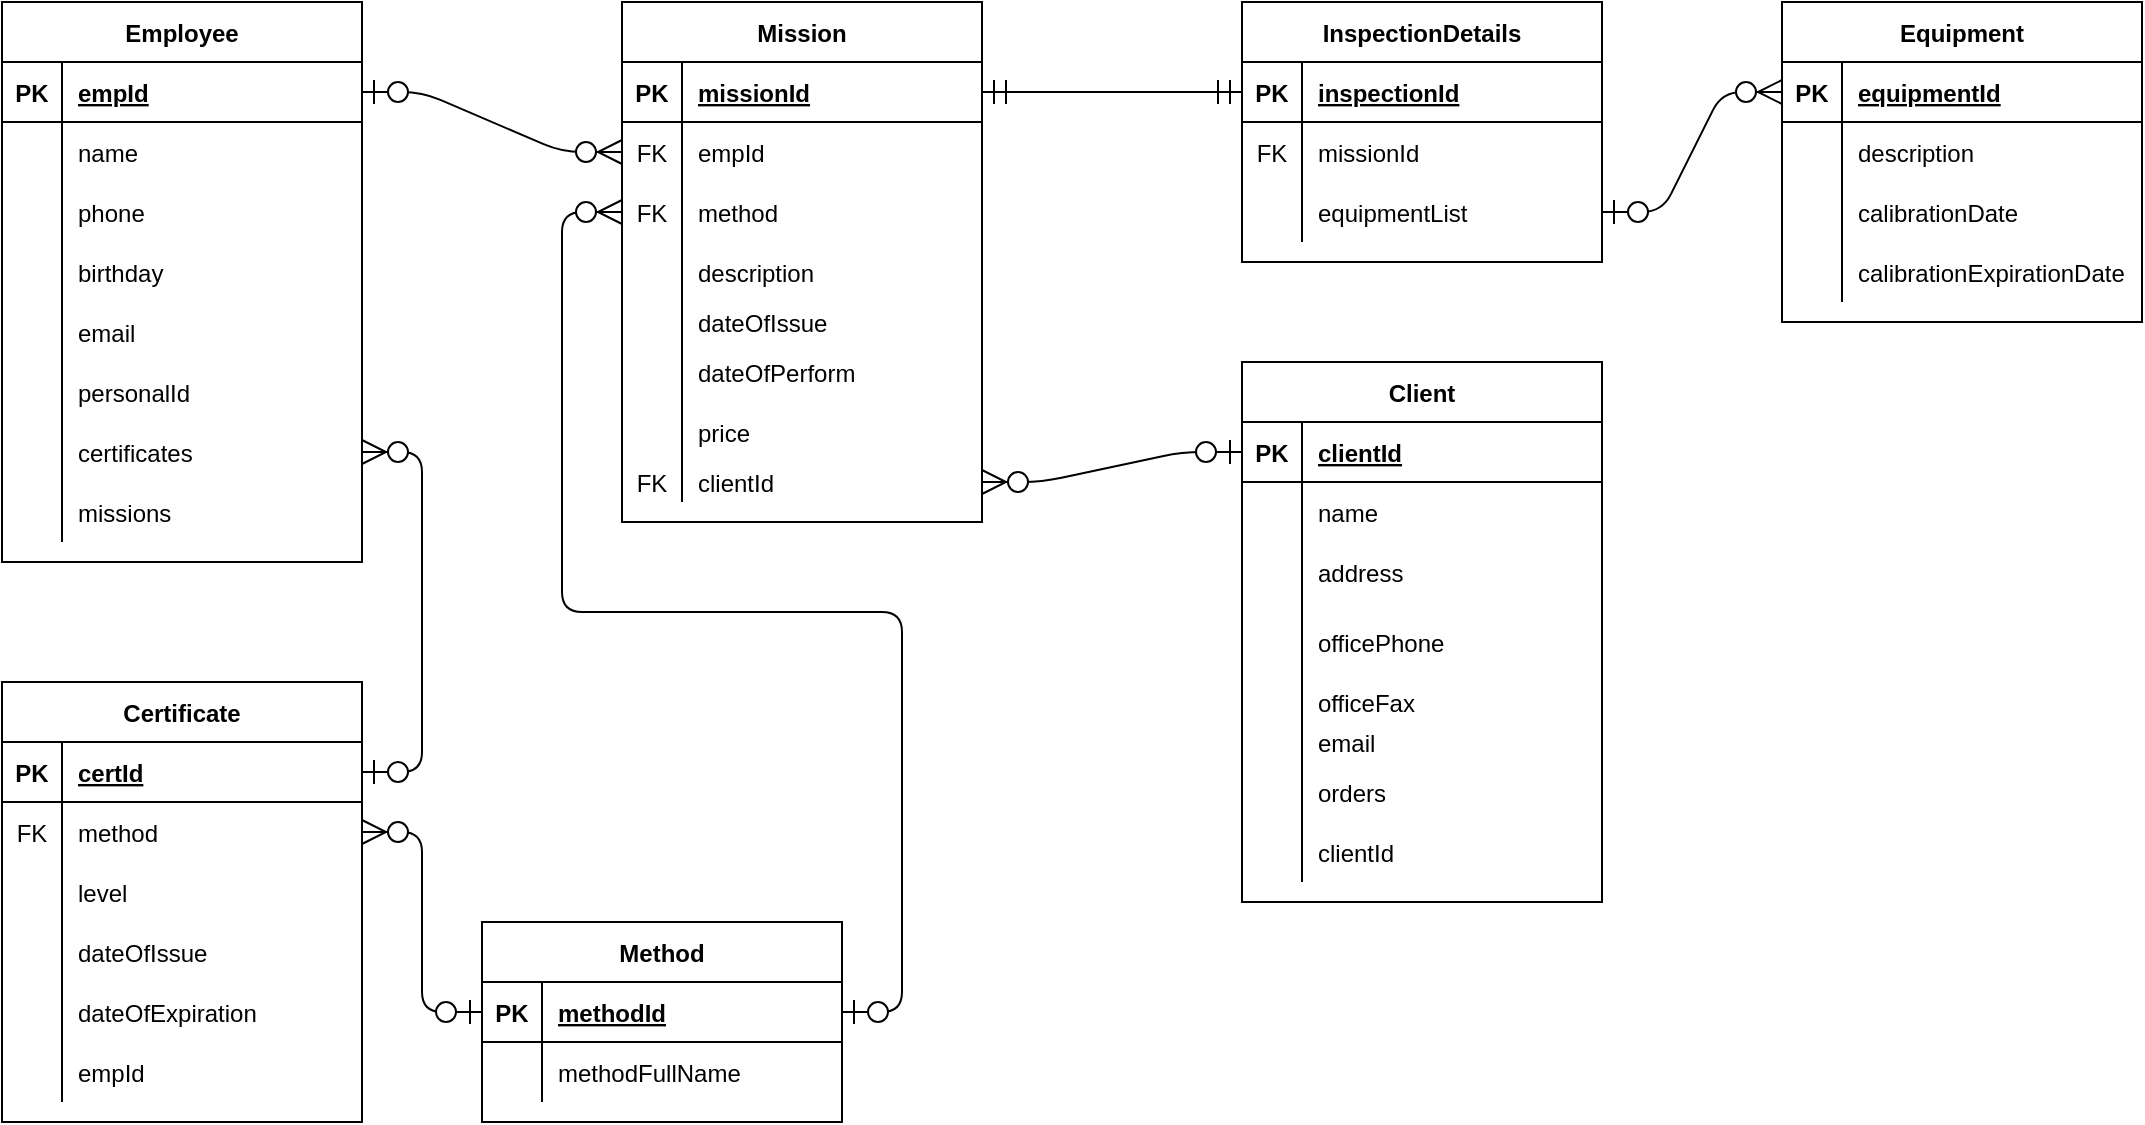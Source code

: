 <mxfile version="14.4.9" type="github">
  <diagram id="C5RBs43oDa-KdzZeNtuy" name="Page-1">
    <mxGraphModel dx="920" dy="551" grid="1" gridSize="10" guides="1" tooltips="1" connect="1" arrows="1" fold="1" page="1" pageScale="1" pageWidth="1169" pageHeight="827" math="0" shadow="0">
      <root>
        <mxCell id="WIyWlLk6GJQsqaUBKTNV-0" />
        <mxCell id="WIyWlLk6GJQsqaUBKTNV-1" parent="WIyWlLk6GJQsqaUBKTNV-0" />
        <mxCell id="Wr9JvezOxFuutqD4S8kw-1" value="Employee" style="shape=table;startSize=30;container=1;collapsible=1;childLayout=tableLayout;fixedRows=1;rowLines=0;fontStyle=1;align=center;resizeLast=1;" vertex="1" parent="WIyWlLk6GJQsqaUBKTNV-1">
          <mxGeometry x="50" y="100" width="180" height="280" as="geometry" />
        </mxCell>
        <mxCell id="Wr9JvezOxFuutqD4S8kw-2" value="" style="shape=partialRectangle;collapsible=0;dropTarget=0;pointerEvents=0;fillColor=none;top=0;left=0;bottom=1;right=0;points=[[0,0.5],[1,0.5]];portConstraint=eastwest;" vertex="1" parent="Wr9JvezOxFuutqD4S8kw-1">
          <mxGeometry y="30" width="180" height="30" as="geometry" />
        </mxCell>
        <mxCell id="Wr9JvezOxFuutqD4S8kw-3" value="PK" style="shape=partialRectangle;connectable=0;fillColor=none;top=0;left=0;bottom=0;right=0;fontStyle=1;overflow=hidden;" vertex="1" parent="Wr9JvezOxFuutqD4S8kw-2">
          <mxGeometry width="30" height="30" as="geometry" />
        </mxCell>
        <mxCell id="Wr9JvezOxFuutqD4S8kw-4" value="empId" style="shape=partialRectangle;connectable=0;fillColor=none;top=0;left=0;bottom=0;right=0;align=left;spacingLeft=6;fontStyle=5;overflow=hidden;" vertex="1" parent="Wr9JvezOxFuutqD4S8kw-2">
          <mxGeometry x="30" width="150" height="30" as="geometry" />
        </mxCell>
        <mxCell id="Wr9JvezOxFuutqD4S8kw-5" value="" style="shape=partialRectangle;collapsible=0;dropTarget=0;pointerEvents=0;fillColor=none;top=0;left=0;bottom=0;right=0;points=[[0,0.5],[1,0.5]];portConstraint=eastwest;" vertex="1" parent="Wr9JvezOxFuutqD4S8kw-1">
          <mxGeometry y="60" width="180" height="30" as="geometry" />
        </mxCell>
        <mxCell id="Wr9JvezOxFuutqD4S8kw-6" value="" style="shape=partialRectangle;connectable=0;fillColor=none;top=0;left=0;bottom=0;right=0;editable=1;overflow=hidden;" vertex="1" parent="Wr9JvezOxFuutqD4S8kw-5">
          <mxGeometry width="30" height="30" as="geometry" />
        </mxCell>
        <mxCell id="Wr9JvezOxFuutqD4S8kw-7" value="name" style="shape=partialRectangle;connectable=0;fillColor=none;top=0;left=0;bottom=0;right=0;align=left;spacingLeft=6;overflow=hidden;" vertex="1" parent="Wr9JvezOxFuutqD4S8kw-5">
          <mxGeometry x="30" width="150" height="30" as="geometry" />
        </mxCell>
        <mxCell id="Wr9JvezOxFuutqD4S8kw-8" value="" style="shape=partialRectangle;collapsible=0;dropTarget=0;pointerEvents=0;fillColor=none;top=0;left=0;bottom=0;right=0;points=[[0,0.5],[1,0.5]];portConstraint=eastwest;" vertex="1" parent="Wr9JvezOxFuutqD4S8kw-1">
          <mxGeometry y="90" width="180" height="30" as="geometry" />
        </mxCell>
        <mxCell id="Wr9JvezOxFuutqD4S8kw-9" value="" style="shape=partialRectangle;connectable=0;fillColor=none;top=0;left=0;bottom=0;right=0;editable=1;overflow=hidden;" vertex="1" parent="Wr9JvezOxFuutqD4S8kw-8">
          <mxGeometry width="30" height="30" as="geometry" />
        </mxCell>
        <mxCell id="Wr9JvezOxFuutqD4S8kw-10" value="phone" style="shape=partialRectangle;connectable=0;fillColor=none;top=0;left=0;bottom=0;right=0;align=left;spacingLeft=6;overflow=hidden;" vertex="1" parent="Wr9JvezOxFuutqD4S8kw-8">
          <mxGeometry x="30" width="150" height="30" as="geometry" />
        </mxCell>
        <mxCell id="Wr9JvezOxFuutqD4S8kw-11" value="" style="shape=partialRectangle;collapsible=0;dropTarget=0;pointerEvents=0;fillColor=none;top=0;left=0;bottom=0;right=0;points=[[0,0.5],[1,0.5]];portConstraint=eastwest;" vertex="1" parent="Wr9JvezOxFuutqD4S8kw-1">
          <mxGeometry y="120" width="180" height="30" as="geometry" />
        </mxCell>
        <mxCell id="Wr9JvezOxFuutqD4S8kw-12" value="" style="shape=partialRectangle;connectable=0;fillColor=none;top=0;left=0;bottom=0;right=0;editable=1;overflow=hidden;" vertex="1" parent="Wr9JvezOxFuutqD4S8kw-11">
          <mxGeometry width="30" height="30" as="geometry" />
        </mxCell>
        <mxCell id="Wr9JvezOxFuutqD4S8kw-13" value="birthday" style="shape=partialRectangle;connectable=0;fillColor=none;top=0;left=0;bottom=0;right=0;align=left;spacingLeft=6;overflow=hidden;" vertex="1" parent="Wr9JvezOxFuutqD4S8kw-11">
          <mxGeometry x="30" width="150" height="30" as="geometry" />
        </mxCell>
        <mxCell id="Wr9JvezOxFuutqD4S8kw-115" value="" style="shape=partialRectangle;collapsible=0;dropTarget=0;pointerEvents=0;fillColor=none;top=0;left=0;bottom=0;right=0;points=[[0,0.5],[1,0.5]];portConstraint=eastwest;" vertex="1" parent="Wr9JvezOxFuutqD4S8kw-1">
          <mxGeometry y="150" width="180" height="30" as="geometry" />
        </mxCell>
        <mxCell id="Wr9JvezOxFuutqD4S8kw-116" value="" style="shape=partialRectangle;connectable=0;fillColor=none;top=0;left=0;bottom=0;right=0;editable=1;overflow=hidden;" vertex="1" parent="Wr9JvezOxFuutqD4S8kw-115">
          <mxGeometry width="30" height="30" as="geometry" />
        </mxCell>
        <mxCell id="Wr9JvezOxFuutqD4S8kw-117" value="email" style="shape=partialRectangle;connectable=0;fillColor=none;top=0;left=0;bottom=0;right=0;align=left;spacingLeft=6;overflow=hidden;" vertex="1" parent="Wr9JvezOxFuutqD4S8kw-115">
          <mxGeometry x="30" width="150" height="30" as="geometry" />
        </mxCell>
        <mxCell id="Wr9JvezOxFuutqD4S8kw-27" value="" style="shape=partialRectangle;collapsible=0;dropTarget=0;pointerEvents=0;fillColor=none;top=0;left=0;bottom=0;right=0;points=[[0,0.5],[1,0.5]];portConstraint=eastwest;" vertex="1" parent="Wr9JvezOxFuutqD4S8kw-1">
          <mxGeometry y="180" width="180" height="30" as="geometry" />
        </mxCell>
        <mxCell id="Wr9JvezOxFuutqD4S8kw-28" value="" style="shape=partialRectangle;connectable=0;fillColor=none;top=0;left=0;bottom=0;right=0;editable=1;overflow=hidden;" vertex="1" parent="Wr9JvezOxFuutqD4S8kw-27">
          <mxGeometry width="30" height="30" as="geometry" />
        </mxCell>
        <mxCell id="Wr9JvezOxFuutqD4S8kw-29" value="personalId" style="shape=partialRectangle;connectable=0;fillColor=none;top=0;left=0;bottom=0;right=0;align=left;spacingLeft=6;overflow=hidden;" vertex="1" parent="Wr9JvezOxFuutqD4S8kw-27">
          <mxGeometry x="30" width="150" height="30" as="geometry" />
        </mxCell>
        <mxCell id="Wr9JvezOxFuutqD4S8kw-30" value="" style="shape=partialRectangle;collapsible=0;dropTarget=0;pointerEvents=0;fillColor=none;top=0;left=0;bottom=0;right=0;points=[[0,0.5],[1,0.5]];portConstraint=eastwest;" vertex="1" parent="Wr9JvezOxFuutqD4S8kw-1">
          <mxGeometry y="210" width="180" height="30" as="geometry" />
        </mxCell>
        <mxCell id="Wr9JvezOxFuutqD4S8kw-31" value="" style="shape=partialRectangle;connectable=0;fillColor=none;top=0;left=0;bottom=0;right=0;editable=1;overflow=hidden;" vertex="1" parent="Wr9JvezOxFuutqD4S8kw-30">
          <mxGeometry width="30" height="30" as="geometry" />
        </mxCell>
        <mxCell id="Wr9JvezOxFuutqD4S8kw-32" value="certificates" style="shape=partialRectangle;connectable=0;fillColor=none;top=0;left=0;bottom=0;right=0;align=left;spacingLeft=6;overflow=hidden;" vertex="1" parent="Wr9JvezOxFuutqD4S8kw-30">
          <mxGeometry x="30" width="150" height="30" as="geometry" />
        </mxCell>
        <mxCell id="Wr9JvezOxFuutqD4S8kw-33" value="" style="shape=partialRectangle;collapsible=0;dropTarget=0;pointerEvents=0;fillColor=none;top=0;left=0;bottom=0;right=0;points=[[0,0.5],[1,0.5]];portConstraint=eastwest;" vertex="1" parent="Wr9JvezOxFuutqD4S8kw-1">
          <mxGeometry y="240" width="180" height="30" as="geometry" />
        </mxCell>
        <mxCell id="Wr9JvezOxFuutqD4S8kw-34" value="" style="shape=partialRectangle;connectable=0;fillColor=none;top=0;left=0;bottom=0;right=0;editable=1;overflow=hidden;" vertex="1" parent="Wr9JvezOxFuutqD4S8kw-33">
          <mxGeometry width="30" height="30" as="geometry" />
        </mxCell>
        <mxCell id="Wr9JvezOxFuutqD4S8kw-35" value="missions" style="shape=partialRectangle;connectable=0;fillColor=none;top=0;left=0;bottom=0;right=0;align=left;spacingLeft=6;overflow=hidden;" vertex="1" parent="Wr9JvezOxFuutqD4S8kw-33">
          <mxGeometry x="30" width="150" height="30" as="geometry" />
        </mxCell>
        <mxCell id="Wr9JvezOxFuutqD4S8kw-14" value="Certificate" style="shape=table;startSize=30;container=1;collapsible=1;childLayout=tableLayout;fixedRows=1;rowLines=0;fontStyle=1;align=center;resizeLast=1;" vertex="1" parent="WIyWlLk6GJQsqaUBKTNV-1">
          <mxGeometry x="50" y="440" width="180" height="220" as="geometry" />
        </mxCell>
        <mxCell id="Wr9JvezOxFuutqD4S8kw-15" value="" style="shape=partialRectangle;collapsible=0;dropTarget=0;pointerEvents=0;fillColor=none;top=0;left=0;bottom=1;right=0;points=[[0,0.5],[1,0.5]];portConstraint=eastwest;" vertex="1" parent="Wr9JvezOxFuutqD4S8kw-14">
          <mxGeometry y="30" width="180" height="30" as="geometry" />
        </mxCell>
        <mxCell id="Wr9JvezOxFuutqD4S8kw-16" value="PK" style="shape=partialRectangle;connectable=0;fillColor=none;top=0;left=0;bottom=0;right=0;fontStyle=1;overflow=hidden;" vertex="1" parent="Wr9JvezOxFuutqD4S8kw-15">
          <mxGeometry width="30" height="30" as="geometry" />
        </mxCell>
        <mxCell id="Wr9JvezOxFuutqD4S8kw-17" value="certId" style="shape=partialRectangle;connectable=0;fillColor=none;top=0;left=0;bottom=0;right=0;align=left;spacingLeft=6;fontStyle=5;overflow=hidden;" vertex="1" parent="Wr9JvezOxFuutqD4S8kw-15">
          <mxGeometry x="30" width="150" height="30" as="geometry" />
        </mxCell>
        <mxCell id="Wr9JvezOxFuutqD4S8kw-18" value="" style="shape=partialRectangle;collapsible=0;dropTarget=0;pointerEvents=0;fillColor=none;top=0;left=0;bottom=0;right=0;points=[[0,0.5],[1,0.5]];portConstraint=eastwest;" vertex="1" parent="Wr9JvezOxFuutqD4S8kw-14">
          <mxGeometry y="60" width="180" height="30" as="geometry" />
        </mxCell>
        <mxCell id="Wr9JvezOxFuutqD4S8kw-19" value="FK" style="shape=partialRectangle;connectable=0;fillColor=none;top=0;left=0;bottom=0;right=0;editable=1;overflow=hidden;" vertex="1" parent="Wr9JvezOxFuutqD4S8kw-18">
          <mxGeometry width="30" height="30" as="geometry" />
        </mxCell>
        <mxCell id="Wr9JvezOxFuutqD4S8kw-20" value="method" style="shape=partialRectangle;connectable=0;fillColor=none;top=0;left=0;bottom=0;right=0;align=left;spacingLeft=6;overflow=hidden;" vertex="1" parent="Wr9JvezOxFuutqD4S8kw-18">
          <mxGeometry x="30" width="150" height="30" as="geometry" />
        </mxCell>
        <mxCell id="Wr9JvezOxFuutqD4S8kw-21" value="" style="shape=partialRectangle;collapsible=0;dropTarget=0;pointerEvents=0;fillColor=none;top=0;left=0;bottom=0;right=0;points=[[0,0.5],[1,0.5]];portConstraint=eastwest;" vertex="1" parent="Wr9JvezOxFuutqD4S8kw-14">
          <mxGeometry y="90" width="180" height="30" as="geometry" />
        </mxCell>
        <mxCell id="Wr9JvezOxFuutqD4S8kw-22" value="" style="shape=partialRectangle;connectable=0;fillColor=none;top=0;left=0;bottom=0;right=0;editable=1;overflow=hidden;" vertex="1" parent="Wr9JvezOxFuutqD4S8kw-21">
          <mxGeometry width="30" height="30" as="geometry" />
        </mxCell>
        <mxCell id="Wr9JvezOxFuutqD4S8kw-23" value="level" style="shape=partialRectangle;connectable=0;fillColor=none;top=0;left=0;bottom=0;right=0;align=left;spacingLeft=6;overflow=hidden;" vertex="1" parent="Wr9JvezOxFuutqD4S8kw-21">
          <mxGeometry x="30" width="150" height="30" as="geometry" />
        </mxCell>
        <mxCell id="Wr9JvezOxFuutqD4S8kw-24" value="" style="shape=partialRectangle;collapsible=0;dropTarget=0;pointerEvents=0;fillColor=none;top=0;left=0;bottom=0;right=0;points=[[0,0.5],[1,0.5]];portConstraint=eastwest;" vertex="1" parent="Wr9JvezOxFuutqD4S8kw-14">
          <mxGeometry y="120" width="180" height="30" as="geometry" />
        </mxCell>
        <mxCell id="Wr9JvezOxFuutqD4S8kw-25" value="" style="shape=partialRectangle;connectable=0;fillColor=none;top=0;left=0;bottom=0;right=0;editable=1;overflow=hidden;" vertex="1" parent="Wr9JvezOxFuutqD4S8kw-24">
          <mxGeometry width="30" height="30" as="geometry" />
        </mxCell>
        <mxCell id="Wr9JvezOxFuutqD4S8kw-26" value="dateOfIssue" style="shape=partialRectangle;connectable=0;fillColor=none;top=0;left=0;bottom=0;right=0;align=left;spacingLeft=6;overflow=hidden;" vertex="1" parent="Wr9JvezOxFuutqD4S8kw-24">
          <mxGeometry x="30" width="150" height="30" as="geometry" />
        </mxCell>
        <mxCell id="Wr9JvezOxFuutqD4S8kw-36" value="" style="shape=partialRectangle;collapsible=0;dropTarget=0;pointerEvents=0;fillColor=none;top=0;left=0;bottom=0;right=0;points=[[0,0.5],[1,0.5]];portConstraint=eastwest;" vertex="1" parent="Wr9JvezOxFuutqD4S8kw-14">
          <mxGeometry y="150" width="180" height="30" as="geometry" />
        </mxCell>
        <mxCell id="Wr9JvezOxFuutqD4S8kw-37" value="" style="shape=partialRectangle;connectable=0;fillColor=none;top=0;left=0;bottom=0;right=0;editable=1;overflow=hidden;" vertex="1" parent="Wr9JvezOxFuutqD4S8kw-36">
          <mxGeometry width="30" height="30" as="geometry" />
        </mxCell>
        <mxCell id="Wr9JvezOxFuutqD4S8kw-38" value="dateOfExpiration" style="shape=partialRectangle;connectable=0;fillColor=none;top=0;left=0;bottom=0;right=0;align=left;spacingLeft=6;overflow=hidden;" vertex="1" parent="Wr9JvezOxFuutqD4S8kw-36">
          <mxGeometry x="30" width="150" height="30" as="geometry" />
        </mxCell>
        <mxCell id="Wr9JvezOxFuutqD4S8kw-39" value="" style="shape=partialRectangle;collapsible=0;dropTarget=0;pointerEvents=0;fillColor=none;top=0;left=0;bottom=0;right=0;points=[[0,0.5],[1,0.5]];portConstraint=eastwest;" vertex="1" parent="Wr9JvezOxFuutqD4S8kw-14">
          <mxGeometry y="180" width="180" height="30" as="geometry" />
        </mxCell>
        <mxCell id="Wr9JvezOxFuutqD4S8kw-40" value="" style="shape=partialRectangle;connectable=0;fillColor=none;top=0;left=0;bottom=0;right=0;editable=1;overflow=hidden;" vertex="1" parent="Wr9JvezOxFuutqD4S8kw-39">
          <mxGeometry width="30" height="30" as="geometry" />
        </mxCell>
        <mxCell id="Wr9JvezOxFuutqD4S8kw-41" value="empId" style="shape=partialRectangle;connectable=0;fillColor=none;top=0;left=0;bottom=0;right=0;align=left;spacingLeft=6;overflow=hidden;" vertex="1" parent="Wr9JvezOxFuutqD4S8kw-39">
          <mxGeometry x="30" width="150" height="30" as="geometry" />
        </mxCell>
        <mxCell id="Wr9JvezOxFuutqD4S8kw-42" value="Mission" style="shape=table;startSize=30;container=1;collapsible=1;childLayout=tableLayout;fixedRows=1;rowLines=0;fontStyle=1;align=center;resizeLast=1;" vertex="1" parent="WIyWlLk6GJQsqaUBKTNV-1">
          <mxGeometry x="360" y="100" width="180" height="260" as="geometry" />
        </mxCell>
        <mxCell id="Wr9JvezOxFuutqD4S8kw-43" value="" style="shape=partialRectangle;collapsible=0;dropTarget=0;pointerEvents=0;fillColor=none;top=0;left=0;bottom=1;right=0;points=[[0,0.5],[1,0.5]];portConstraint=eastwest;" vertex="1" parent="Wr9JvezOxFuutqD4S8kw-42">
          <mxGeometry y="30" width="180" height="30" as="geometry" />
        </mxCell>
        <mxCell id="Wr9JvezOxFuutqD4S8kw-44" value="PK" style="shape=partialRectangle;connectable=0;fillColor=none;top=0;left=0;bottom=0;right=0;fontStyle=1;overflow=hidden;" vertex="1" parent="Wr9JvezOxFuutqD4S8kw-43">
          <mxGeometry width="30" height="30" as="geometry" />
        </mxCell>
        <mxCell id="Wr9JvezOxFuutqD4S8kw-45" value="missionId" style="shape=partialRectangle;connectable=0;fillColor=none;top=0;left=0;bottom=0;right=0;align=left;spacingLeft=6;fontStyle=5;overflow=hidden;" vertex="1" parent="Wr9JvezOxFuutqD4S8kw-43">
          <mxGeometry x="30" width="150" height="30" as="geometry" />
        </mxCell>
        <mxCell id="Wr9JvezOxFuutqD4S8kw-46" value="" style="shape=partialRectangle;collapsible=0;dropTarget=0;pointerEvents=0;fillColor=none;top=0;left=0;bottom=0;right=0;points=[[0,0.5],[1,0.5]];portConstraint=eastwest;" vertex="1" parent="Wr9JvezOxFuutqD4S8kw-42">
          <mxGeometry y="60" width="180" height="30" as="geometry" />
        </mxCell>
        <mxCell id="Wr9JvezOxFuutqD4S8kw-47" value="FK" style="shape=partialRectangle;connectable=0;fillColor=none;top=0;left=0;bottom=0;right=0;editable=1;overflow=hidden;" vertex="1" parent="Wr9JvezOxFuutqD4S8kw-46">
          <mxGeometry width="30" height="30" as="geometry" />
        </mxCell>
        <mxCell id="Wr9JvezOxFuutqD4S8kw-48" value="empId" style="shape=partialRectangle;connectable=0;fillColor=none;top=0;left=0;bottom=0;right=0;align=left;spacingLeft=6;overflow=hidden;" vertex="1" parent="Wr9JvezOxFuutqD4S8kw-46">
          <mxGeometry x="30" width="150" height="30" as="geometry" />
        </mxCell>
        <mxCell id="Wr9JvezOxFuutqD4S8kw-49" value="" style="shape=partialRectangle;collapsible=0;dropTarget=0;pointerEvents=0;fillColor=none;top=0;left=0;bottom=0;right=0;points=[[0,0.5],[1,0.5]];portConstraint=eastwest;" vertex="1" parent="Wr9JvezOxFuutqD4S8kw-42">
          <mxGeometry y="90" width="180" height="30" as="geometry" />
        </mxCell>
        <mxCell id="Wr9JvezOxFuutqD4S8kw-50" value="FK" style="shape=partialRectangle;connectable=0;fillColor=none;top=0;left=0;bottom=0;right=0;editable=1;overflow=hidden;" vertex="1" parent="Wr9JvezOxFuutqD4S8kw-49">
          <mxGeometry width="30" height="30" as="geometry" />
        </mxCell>
        <mxCell id="Wr9JvezOxFuutqD4S8kw-51" value="method" style="shape=partialRectangle;connectable=0;fillColor=none;top=0;left=0;bottom=0;right=0;align=left;spacingLeft=6;overflow=hidden;" vertex="1" parent="Wr9JvezOxFuutqD4S8kw-49">
          <mxGeometry x="30" width="150" height="30" as="geometry" />
        </mxCell>
        <mxCell id="Wr9JvezOxFuutqD4S8kw-52" value="" style="shape=partialRectangle;collapsible=0;dropTarget=0;pointerEvents=0;fillColor=none;top=0;left=0;bottom=0;right=0;points=[[0,0.5],[1,0.5]];portConstraint=eastwest;" vertex="1" parent="Wr9JvezOxFuutqD4S8kw-42">
          <mxGeometry y="120" width="180" height="30" as="geometry" />
        </mxCell>
        <mxCell id="Wr9JvezOxFuutqD4S8kw-53" value="" style="shape=partialRectangle;connectable=0;fillColor=none;top=0;left=0;bottom=0;right=0;editable=1;overflow=hidden;" vertex="1" parent="Wr9JvezOxFuutqD4S8kw-52">
          <mxGeometry width="30" height="30" as="geometry" />
        </mxCell>
        <mxCell id="Wr9JvezOxFuutqD4S8kw-54" value="description" style="shape=partialRectangle;connectable=0;fillColor=none;top=0;left=0;bottom=0;right=0;align=left;spacingLeft=6;overflow=hidden;" vertex="1" parent="Wr9JvezOxFuutqD4S8kw-52">
          <mxGeometry x="30" width="150" height="30" as="geometry" />
        </mxCell>
        <mxCell id="Wr9JvezOxFuutqD4S8kw-55" value="" style="shape=partialRectangle;collapsible=0;dropTarget=0;pointerEvents=0;fillColor=none;top=0;left=0;bottom=0;right=0;points=[[0,0.5],[1,0.5]];portConstraint=eastwest;" vertex="1" parent="Wr9JvezOxFuutqD4S8kw-42">
          <mxGeometry y="150" width="180" height="20" as="geometry" />
        </mxCell>
        <mxCell id="Wr9JvezOxFuutqD4S8kw-56" value="" style="shape=partialRectangle;connectable=0;fillColor=none;top=0;left=0;bottom=0;right=0;editable=1;overflow=hidden;" vertex="1" parent="Wr9JvezOxFuutqD4S8kw-55">
          <mxGeometry width="30" height="20" as="geometry" />
        </mxCell>
        <mxCell id="Wr9JvezOxFuutqD4S8kw-57" value="dateOfIssue" style="shape=partialRectangle;connectable=0;fillColor=none;top=0;left=0;bottom=0;right=0;align=left;spacingLeft=6;overflow=hidden;" vertex="1" parent="Wr9JvezOxFuutqD4S8kw-55">
          <mxGeometry x="30" width="150" height="20" as="geometry" />
        </mxCell>
        <mxCell id="Wr9JvezOxFuutqD4S8kw-58" value="" style="shape=partialRectangle;collapsible=0;dropTarget=0;pointerEvents=0;fillColor=none;top=0;left=0;bottom=0;right=0;points=[[0,0.5],[1,0.5]];portConstraint=eastwest;" vertex="1" parent="Wr9JvezOxFuutqD4S8kw-42">
          <mxGeometry y="170" width="180" height="30" as="geometry" />
        </mxCell>
        <mxCell id="Wr9JvezOxFuutqD4S8kw-59" value="" style="shape=partialRectangle;connectable=0;fillColor=none;top=0;left=0;bottom=0;right=0;editable=1;overflow=hidden;" vertex="1" parent="Wr9JvezOxFuutqD4S8kw-58">
          <mxGeometry width="30" height="30" as="geometry" />
        </mxCell>
        <mxCell id="Wr9JvezOxFuutqD4S8kw-60" value="dateOfPerform" style="shape=partialRectangle;connectable=0;fillColor=none;top=0;left=0;bottom=0;right=0;align=left;spacingLeft=6;overflow=hidden;" vertex="1" parent="Wr9JvezOxFuutqD4S8kw-58">
          <mxGeometry x="30" width="150" height="30" as="geometry" />
        </mxCell>
        <mxCell id="Wr9JvezOxFuutqD4S8kw-61" value="" style="shape=partialRectangle;collapsible=0;dropTarget=0;pointerEvents=0;fillColor=none;top=0;left=0;bottom=0;right=0;points=[[0,0.5],[1,0.5]];portConstraint=eastwest;" vertex="1" parent="Wr9JvezOxFuutqD4S8kw-42">
          <mxGeometry y="200" width="180" height="30" as="geometry" />
        </mxCell>
        <mxCell id="Wr9JvezOxFuutqD4S8kw-62" value="" style="shape=partialRectangle;connectable=0;fillColor=none;top=0;left=0;bottom=0;right=0;editable=1;overflow=hidden;" vertex="1" parent="Wr9JvezOxFuutqD4S8kw-61">
          <mxGeometry width="30" height="30" as="geometry" />
        </mxCell>
        <mxCell id="Wr9JvezOxFuutqD4S8kw-63" value="price" style="shape=partialRectangle;connectable=0;fillColor=none;top=0;left=0;bottom=0;right=0;align=left;spacingLeft=6;overflow=hidden;" vertex="1" parent="Wr9JvezOxFuutqD4S8kw-61">
          <mxGeometry x="30" width="150" height="30" as="geometry" />
        </mxCell>
        <mxCell id="Wr9JvezOxFuutqD4S8kw-64" value="" style="shape=partialRectangle;collapsible=0;dropTarget=0;pointerEvents=0;fillColor=none;top=0;left=0;bottom=0;right=0;points=[[0,0.5],[1,0.5]];portConstraint=eastwest;" vertex="1" parent="Wr9JvezOxFuutqD4S8kw-42">
          <mxGeometry y="230" width="180" height="20" as="geometry" />
        </mxCell>
        <mxCell id="Wr9JvezOxFuutqD4S8kw-65" value="FK" style="shape=partialRectangle;connectable=0;fillColor=none;top=0;left=0;bottom=0;right=0;editable=1;overflow=hidden;" vertex="1" parent="Wr9JvezOxFuutqD4S8kw-64">
          <mxGeometry width="30" height="20" as="geometry" />
        </mxCell>
        <mxCell id="Wr9JvezOxFuutqD4S8kw-66" value="clientId" style="shape=partialRectangle;connectable=0;fillColor=none;top=0;left=0;bottom=0;right=0;align=left;spacingLeft=6;overflow=hidden;" vertex="1" parent="Wr9JvezOxFuutqD4S8kw-64">
          <mxGeometry x="30" width="150" height="20" as="geometry" />
        </mxCell>
        <mxCell id="Wr9JvezOxFuutqD4S8kw-67" value="Client" style="shape=table;startSize=30;container=1;collapsible=1;childLayout=tableLayout;fixedRows=1;rowLines=0;fontStyle=1;align=center;resizeLast=1;" vertex="1" parent="WIyWlLk6GJQsqaUBKTNV-1">
          <mxGeometry x="670" y="280" width="180" height="270" as="geometry" />
        </mxCell>
        <mxCell id="Wr9JvezOxFuutqD4S8kw-68" value="" style="shape=partialRectangle;collapsible=0;dropTarget=0;pointerEvents=0;fillColor=none;top=0;left=0;bottom=1;right=0;points=[[0,0.5],[1,0.5]];portConstraint=eastwest;" vertex="1" parent="Wr9JvezOxFuutqD4S8kw-67">
          <mxGeometry y="30" width="180" height="30" as="geometry" />
        </mxCell>
        <mxCell id="Wr9JvezOxFuutqD4S8kw-69" value="PK" style="shape=partialRectangle;connectable=0;fillColor=none;top=0;left=0;bottom=0;right=0;fontStyle=1;overflow=hidden;" vertex="1" parent="Wr9JvezOxFuutqD4S8kw-68">
          <mxGeometry width="30" height="30" as="geometry" />
        </mxCell>
        <mxCell id="Wr9JvezOxFuutqD4S8kw-70" value="clientId" style="shape=partialRectangle;connectable=0;fillColor=none;top=0;left=0;bottom=0;right=0;align=left;spacingLeft=6;fontStyle=5;overflow=hidden;" vertex="1" parent="Wr9JvezOxFuutqD4S8kw-68">
          <mxGeometry x="30" width="150" height="30" as="geometry" />
        </mxCell>
        <mxCell id="Wr9JvezOxFuutqD4S8kw-71" value="" style="shape=partialRectangle;collapsible=0;dropTarget=0;pointerEvents=0;fillColor=none;top=0;left=0;bottom=0;right=0;points=[[0,0.5],[1,0.5]];portConstraint=eastwest;" vertex="1" parent="Wr9JvezOxFuutqD4S8kw-67">
          <mxGeometry y="60" width="180" height="30" as="geometry" />
        </mxCell>
        <mxCell id="Wr9JvezOxFuutqD4S8kw-72" value="" style="shape=partialRectangle;connectable=0;fillColor=none;top=0;left=0;bottom=0;right=0;editable=1;overflow=hidden;" vertex="1" parent="Wr9JvezOxFuutqD4S8kw-71">
          <mxGeometry width="30" height="30" as="geometry" />
        </mxCell>
        <mxCell id="Wr9JvezOxFuutqD4S8kw-73" value="name" style="shape=partialRectangle;connectable=0;fillColor=none;top=0;left=0;bottom=0;right=0;align=left;spacingLeft=6;overflow=hidden;" vertex="1" parent="Wr9JvezOxFuutqD4S8kw-71">
          <mxGeometry x="30" width="150" height="30" as="geometry" />
        </mxCell>
        <mxCell id="Wr9JvezOxFuutqD4S8kw-74" value="" style="shape=partialRectangle;collapsible=0;dropTarget=0;pointerEvents=0;fillColor=none;top=0;left=0;bottom=0;right=0;points=[[0,0.5],[1,0.5]];portConstraint=eastwest;" vertex="1" parent="Wr9JvezOxFuutqD4S8kw-67">
          <mxGeometry y="90" width="180" height="30" as="geometry" />
        </mxCell>
        <mxCell id="Wr9JvezOxFuutqD4S8kw-75" value="" style="shape=partialRectangle;connectable=0;fillColor=none;top=0;left=0;bottom=0;right=0;editable=1;overflow=hidden;" vertex="1" parent="Wr9JvezOxFuutqD4S8kw-74">
          <mxGeometry width="30" height="30" as="geometry" />
        </mxCell>
        <mxCell id="Wr9JvezOxFuutqD4S8kw-76" value="address" style="shape=partialRectangle;connectable=0;fillColor=none;top=0;left=0;bottom=0;right=0;align=left;spacingLeft=6;overflow=hidden;" vertex="1" parent="Wr9JvezOxFuutqD4S8kw-74">
          <mxGeometry x="30" width="150" height="30" as="geometry" />
        </mxCell>
        <mxCell id="Wr9JvezOxFuutqD4S8kw-77" value="" style="shape=partialRectangle;collapsible=0;dropTarget=0;pointerEvents=0;fillColor=none;top=0;left=0;bottom=0;right=0;points=[[0,0.5],[1,0.5]];portConstraint=eastwest;" vertex="1" parent="Wr9JvezOxFuutqD4S8kw-67">
          <mxGeometry y="120" width="180" height="40" as="geometry" />
        </mxCell>
        <mxCell id="Wr9JvezOxFuutqD4S8kw-78" value="" style="shape=partialRectangle;connectable=0;fillColor=none;top=0;left=0;bottom=0;right=0;editable=1;overflow=hidden;" vertex="1" parent="Wr9JvezOxFuutqD4S8kw-77">
          <mxGeometry width="30" height="40" as="geometry" />
        </mxCell>
        <mxCell id="Wr9JvezOxFuutqD4S8kw-79" value="officePhone" style="shape=partialRectangle;connectable=0;fillColor=none;top=0;left=0;bottom=0;right=0;align=left;spacingLeft=6;overflow=hidden;" vertex="1" parent="Wr9JvezOxFuutqD4S8kw-77">
          <mxGeometry x="30" width="150" height="40" as="geometry" />
        </mxCell>
        <mxCell id="Wr9JvezOxFuutqD4S8kw-80" value="" style="shape=partialRectangle;collapsible=0;dropTarget=0;pointerEvents=0;fillColor=none;top=0;left=0;bottom=0;right=0;points=[[0,0.5],[1,0.5]];portConstraint=eastwest;" vertex="1" parent="Wr9JvezOxFuutqD4S8kw-67">
          <mxGeometry y="160" width="180" height="20" as="geometry" />
        </mxCell>
        <mxCell id="Wr9JvezOxFuutqD4S8kw-81" value="" style="shape=partialRectangle;connectable=0;fillColor=none;top=0;left=0;bottom=0;right=0;editable=1;overflow=hidden;" vertex="1" parent="Wr9JvezOxFuutqD4S8kw-80">
          <mxGeometry width="30" height="20" as="geometry" />
        </mxCell>
        <mxCell id="Wr9JvezOxFuutqD4S8kw-82" value="officeFax" style="shape=partialRectangle;connectable=0;fillColor=none;top=0;left=0;bottom=0;right=0;align=left;spacingLeft=6;overflow=hidden;" vertex="1" parent="Wr9JvezOxFuutqD4S8kw-80">
          <mxGeometry x="30" width="150" height="20" as="geometry" />
        </mxCell>
        <mxCell id="Wr9JvezOxFuutqD4S8kw-83" value="" style="shape=partialRectangle;collapsible=0;dropTarget=0;pointerEvents=0;fillColor=none;top=0;left=0;bottom=0;right=0;points=[[0,0.5],[1,0.5]];portConstraint=eastwest;" vertex="1" parent="Wr9JvezOxFuutqD4S8kw-67">
          <mxGeometry y="180" width="180" height="20" as="geometry" />
        </mxCell>
        <mxCell id="Wr9JvezOxFuutqD4S8kw-84" value="" style="shape=partialRectangle;connectable=0;fillColor=none;top=0;left=0;bottom=0;right=0;editable=1;overflow=hidden;" vertex="1" parent="Wr9JvezOxFuutqD4S8kw-83">
          <mxGeometry width="30" height="20" as="geometry" />
        </mxCell>
        <mxCell id="Wr9JvezOxFuutqD4S8kw-85" value="email" style="shape=partialRectangle;connectable=0;fillColor=none;top=0;left=0;bottom=0;right=0;align=left;spacingLeft=6;overflow=hidden;" vertex="1" parent="Wr9JvezOxFuutqD4S8kw-83">
          <mxGeometry x="30" width="150" height="20" as="geometry" />
        </mxCell>
        <mxCell id="Wr9JvezOxFuutqD4S8kw-86" value="" style="shape=partialRectangle;collapsible=0;dropTarget=0;pointerEvents=0;fillColor=none;top=0;left=0;bottom=0;right=0;points=[[0,0.5],[1,0.5]];portConstraint=eastwest;" vertex="1" parent="Wr9JvezOxFuutqD4S8kw-67">
          <mxGeometry y="200" width="180" height="30" as="geometry" />
        </mxCell>
        <mxCell id="Wr9JvezOxFuutqD4S8kw-87" value="" style="shape=partialRectangle;connectable=0;fillColor=none;top=0;left=0;bottom=0;right=0;editable=1;overflow=hidden;" vertex="1" parent="Wr9JvezOxFuutqD4S8kw-86">
          <mxGeometry width="30" height="30" as="geometry" />
        </mxCell>
        <mxCell id="Wr9JvezOxFuutqD4S8kw-88" value="orders" style="shape=partialRectangle;connectable=0;fillColor=none;top=0;left=0;bottom=0;right=0;align=left;spacingLeft=6;overflow=hidden;" vertex="1" parent="Wr9JvezOxFuutqD4S8kw-86">
          <mxGeometry x="30" width="150" height="30" as="geometry" />
        </mxCell>
        <mxCell id="Wr9JvezOxFuutqD4S8kw-89" value="" style="shape=partialRectangle;collapsible=0;dropTarget=0;pointerEvents=0;fillColor=none;top=0;left=0;bottom=0;right=0;points=[[0,0.5],[1,0.5]];portConstraint=eastwest;" vertex="1" parent="Wr9JvezOxFuutqD4S8kw-67">
          <mxGeometry y="230" width="180" height="30" as="geometry" />
        </mxCell>
        <mxCell id="Wr9JvezOxFuutqD4S8kw-90" value="" style="shape=partialRectangle;connectable=0;fillColor=none;top=0;left=0;bottom=0;right=0;editable=1;overflow=hidden;" vertex="1" parent="Wr9JvezOxFuutqD4S8kw-89">
          <mxGeometry width="30" height="30" as="geometry" />
        </mxCell>
        <mxCell id="Wr9JvezOxFuutqD4S8kw-91" value="clientId" style="shape=partialRectangle;connectable=0;fillColor=none;top=0;left=0;bottom=0;right=0;align=left;spacingLeft=6;overflow=hidden;" vertex="1" parent="Wr9JvezOxFuutqD4S8kw-89">
          <mxGeometry x="30" width="150" height="30" as="geometry" />
        </mxCell>
        <mxCell id="Wr9JvezOxFuutqD4S8kw-92" value="Method" style="shape=table;startSize=30;container=1;collapsible=1;childLayout=tableLayout;fixedRows=1;rowLines=0;fontStyle=1;align=center;resizeLast=1;" vertex="1" parent="WIyWlLk6GJQsqaUBKTNV-1">
          <mxGeometry x="290" y="560" width="180" height="100" as="geometry" />
        </mxCell>
        <mxCell id="Wr9JvezOxFuutqD4S8kw-93" value="" style="shape=partialRectangle;collapsible=0;dropTarget=0;pointerEvents=0;fillColor=none;top=0;left=0;bottom=1;right=0;points=[[0,0.5],[1,0.5]];portConstraint=eastwest;" vertex="1" parent="Wr9JvezOxFuutqD4S8kw-92">
          <mxGeometry y="30" width="180" height="30" as="geometry" />
        </mxCell>
        <mxCell id="Wr9JvezOxFuutqD4S8kw-94" value="PK" style="shape=partialRectangle;connectable=0;fillColor=none;top=0;left=0;bottom=0;right=0;fontStyle=1;overflow=hidden;" vertex="1" parent="Wr9JvezOxFuutqD4S8kw-93">
          <mxGeometry width="30" height="30" as="geometry" />
        </mxCell>
        <mxCell id="Wr9JvezOxFuutqD4S8kw-95" value="methodId" style="shape=partialRectangle;connectable=0;fillColor=none;top=0;left=0;bottom=0;right=0;align=left;spacingLeft=6;fontStyle=5;overflow=hidden;" vertex="1" parent="Wr9JvezOxFuutqD4S8kw-93">
          <mxGeometry x="30" width="150" height="30" as="geometry" />
        </mxCell>
        <mxCell id="Wr9JvezOxFuutqD4S8kw-96" value="" style="shape=partialRectangle;collapsible=0;dropTarget=0;pointerEvents=0;fillColor=none;top=0;left=0;bottom=0;right=0;points=[[0,0.5],[1,0.5]];portConstraint=eastwest;" vertex="1" parent="Wr9JvezOxFuutqD4S8kw-92">
          <mxGeometry y="60" width="180" height="30" as="geometry" />
        </mxCell>
        <mxCell id="Wr9JvezOxFuutqD4S8kw-97" value="" style="shape=partialRectangle;connectable=0;fillColor=none;top=0;left=0;bottom=0;right=0;editable=1;overflow=hidden;" vertex="1" parent="Wr9JvezOxFuutqD4S8kw-96">
          <mxGeometry width="30" height="30" as="geometry" />
        </mxCell>
        <mxCell id="Wr9JvezOxFuutqD4S8kw-98" value="methodFullName" style="shape=partialRectangle;connectable=0;fillColor=none;top=0;left=0;bottom=0;right=0;align=left;spacingLeft=6;overflow=hidden;" vertex="1" parent="Wr9JvezOxFuutqD4S8kw-96">
          <mxGeometry x="30" width="150" height="30" as="geometry" />
        </mxCell>
        <mxCell id="Wr9JvezOxFuutqD4S8kw-105" value="" style="edgeStyle=entityRelationEdgeStyle;fontSize=12;html=1;endArrow=ERzeroToMany;startArrow=ERzeroToOne;endSize=10;startSize=10;" edge="1" parent="WIyWlLk6GJQsqaUBKTNV-1" source="Wr9JvezOxFuutqD4S8kw-2" target="Wr9JvezOxFuutqD4S8kw-46">
          <mxGeometry width="100" height="100" relative="1" as="geometry">
            <mxPoint x="370" y="330" as="sourcePoint" />
            <mxPoint x="470" y="230" as="targetPoint" />
          </mxGeometry>
        </mxCell>
        <mxCell id="Wr9JvezOxFuutqD4S8kw-106" value="" style="edgeStyle=entityRelationEdgeStyle;fontSize=12;html=1;endArrow=ERzeroToMany;startArrow=ERzeroToOne;endSize=10;startSize=10;" edge="1" parent="WIyWlLk6GJQsqaUBKTNV-1" source="Wr9JvezOxFuutqD4S8kw-68" target="Wr9JvezOxFuutqD4S8kw-64">
          <mxGeometry width="100" height="100" relative="1" as="geometry">
            <mxPoint x="340" y="200" as="sourcePoint" />
            <mxPoint x="510" y="230" as="targetPoint" />
          </mxGeometry>
        </mxCell>
        <mxCell id="Wr9JvezOxFuutqD4S8kw-107" value="" style="edgeStyle=entityRelationEdgeStyle;fontSize=12;html=1;endArrow=ERzeroToMany;startArrow=ERzeroToOne;endSize=10;startSize=10;" edge="1" parent="WIyWlLk6GJQsqaUBKTNV-1" source="Wr9JvezOxFuutqD4S8kw-15" target="Wr9JvezOxFuutqD4S8kw-30">
          <mxGeometry width="100" height="100" relative="1" as="geometry">
            <mxPoint x="350" y="220" as="sourcePoint" />
            <mxPoint x="520" y="250" as="targetPoint" />
          </mxGeometry>
        </mxCell>
        <mxCell id="Wr9JvezOxFuutqD4S8kw-113" value="" style="edgeStyle=entityRelationEdgeStyle;fontSize=12;html=1;endArrow=ERzeroToMany;startArrow=ERzeroToOne;endSize=10;startSize=10;" edge="1" parent="WIyWlLk6GJQsqaUBKTNV-1" source="Wr9JvezOxFuutqD4S8kw-93" target="Wr9JvezOxFuutqD4S8kw-18">
          <mxGeometry width="100" height="100" relative="1" as="geometry">
            <mxPoint x="240" y="155" as="sourcePoint" />
            <mxPoint x="850" y="185" as="targetPoint" />
          </mxGeometry>
        </mxCell>
        <mxCell id="Wr9JvezOxFuutqD4S8kw-114" value="" style="edgeStyle=entityRelationEdgeStyle;fontSize=12;html=1;endArrow=ERzeroToMany;startArrow=ERzeroToOne;endSize=10;startSize=10;" edge="1" parent="WIyWlLk6GJQsqaUBKTNV-1" source="Wr9JvezOxFuutqD4S8kw-93">
          <mxGeometry width="100" height="100" relative="1" as="geometry">
            <mxPoint x="250" y="165" as="sourcePoint" />
            <mxPoint x="360" y="205" as="targetPoint" />
          </mxGeometry>
        </mxCell>
        <mxCell id="Wr9JvezOxFuutqD4S8kw-119" value="InspectionDetails" style="shape=table;startSize=30;container=1;collapsible=1;childLayout=tableLayout;fixedRows=1;rowLines=0;fontStyle=1;align=center;resizeLast=1;" vertex="1" parent="WIyWlLk6GJQsqaUBKTNV-1">
          <mxGeometry x="670" y="100" width="180" height="130" as="geometry" />
        </mxCell>
        <mxCell id="Wr9JvezOxFuutqD4S8kw-120" value="" style="shape=partialRectangle;collapsible=0;dropTarget=0;pointerEvents=0;fillColor=none;top=0;left=0;bottom=1;right=0;points=[[0,0.5],[1,0.5]];portConstraint=eastwest;" vertex="1" parent="Wr9JvezOxFuutqD4S8kw-119">
          <mxGeometry y="30" width="180" height="30" as="geometry" />
        </mxCell>
        <mxCell id="Wr9JvezOxFuutqD4S8kw-121" value="PK" style="shape=partialRectangle;connectable=0;fillColor=none;top=0;left=0;bottom=0;right=0;fontStyle=1;overflow=hidden;" vertex="1" parent="Wr9JvezOxFuutqD4S8kw-120">
          <mxGeometry width="30" height="30" as="geometry" />
        </mxCell>
        <mxCell id="Wr9JvezOxFuutqD4S8kw-122" value="inspectionId" style="shape=partialRectangle;connectable=0;fillColor=none;top=0;left=0;bottom=0;right=0;align=left;spacingLeft=6;fontStyle=5;overflow=hidden;" vertex="1" parent="Wr9JvezOxFuutqD4S8kw-120">
          <mxGeometry x="30" width="150" height="30" as="geometry" />
        </mxCell>
        <mxCell id="Wr9JvezOxFuutqD4S8kw-123" value="" style="shape=partialRectangle;collapsible=0;dropTarget=0;pointerEvents=0;fillColor=none;top=0;left=0;bottom=0;right=0;points=[[0,0.5],[1,0.5]];portConstraint=eastwest;" vertex="1" parent="Wr9JvezOxFuutqD4S8kw-119">
          <mxGeometry y="60" width="180" height="30" as="geometry" />
        </mxCell>
        <mxCell id="Wr9JvezOxFuutqD4S8kw-124" value="FK" style="shape=partialRectangle;connectable=0;fillColor=none;top=0;left=0;bottom=0;right=0;editable=1;overflow=hidden;" vertex="1" parent="Wr9JvezOxFuutqD4S8kw-123">
          <mxGeometry width="30" height="30" as="geometry" />
        </mxCell>
        <mxCell id="Wr9JvezOxFuutqD4S8kw-125" value="missionId" style="shape=partialRectangle;connectable=0;fillColor=none;top=0;left=0;bottom=0;right=0;align=left;spacingLeft=6;overflow=hidden;" vertex="1" parent="Wr9JvezOxFuutqD4S8kw-123">
          <mxGeometry x="30" width="150" height="30" as="geometry" />
        </mxCell>
        <mxCell id="Wr9JvezOxFuutqD4S8kw-126" value="" style="shape=partialRectangle;collapsible=0;dropTarget=0;pointerEvents=0;fillColor=none;top=0;left=0;bottom=0;right=0;points=[[0,0.5],[1,0.5]];portConstraint=eastwest;" vertex="1" parent="Wr9JvezOxFuutqD4S8kw-119">
          <mxGeometry y="90" width="180" height="30" as="geometry" />
        </mxCell>
        <mxCell id="Wr9JvezOxFuutqD4S8kw-127" value="" style="shape=partialRectangle;connectable=0;fillColor=none;top=0;left=0;bottom=0;right=0;editable=1;overflow=hidden;" vertex="1" parent="Wr9JvezOxFuutqD4S8kw-126">
          <mxGeometry width="30" height="30" as="geometry" />
        </mxCell>
        <mxCell id="Wr9JvezOxFuutqD4S8kw-128" value="equipmentList" style="shape=partialRectangle;connectable=0;fillColor=none;top=0;left=0;bottom=0;right=0;align=left;spacingLeft=6;overflow=hidden;" vertex="1" parent="Wr9JvezOxFuutqD4S8kw-126">
          <mxGeometry x="30" width="150" height="30" as="geometry" />
        </mxCell>
        <mxCell id="Wr9JvezOxFuutqD4S8kw-132" value="Equipment" style="shape=table;startSize=30;container=1;collapsible=1;childLayout=tableLayout;fixedRows=1;rowLines=0;fontStyle=1;align=center;resizeLast=1;" vertex="1" parent="WIyWlLk6GJQsqaUBKTNV-1">
          <mxGeometry x="940" y="100" width="180" height="160" as="geometry" />
        </mxCell>
        <mxCell id="Wr9JvezOxFuutqD4S8kw-133" value="" style="shape=partialRectangle;collapsible=0;dropTarget=0;pointerEvents=0;fillColor=none;top=0;left=0;bottom=1;right=0;points=[[0,0.5],[1,0.5]];portConstraint=eastwest;" vertex="1" parent="Wr9JvezOxFuutqD4S8kw-132">
          <mxGeometry y="30" width="180" height="30" as="geometry" />
        </mxCell>
        <mxCell id="Wr9JvezOxFuutqD4S8kw-134" value="PK" style="shape=partialRectangle;connectable=0;fillColor=none;top=0;left=0;bottom=0;right=0;fontStyle=1;overflow=hidden;" vertex="1" parent="Wr9JvezOxFuutqD4S8kw-133">
          <mxGeometry width="30" height="30" as="geometry" />
        </mxCell>
        <mxCell id="Wr9JvezOxFuutqD4S8kw-135" value="equipmentId" style="shape=partialRectangle;connectable=0;fillColor=none;top=0;left=0;bottom=0;right=0;align=left;spacingLeft=6;fontStyle=5;overflow=hidden;" vertex="1" parent="Wr9JvezOxFuutqD4S8kw-133">
          <mxGeometry x="30" width="150" height="30" as="geometry" />
        </mxCell>
        <mxCell id="Wr9JvezOxFuutqD4S8kw-136" value="" style="shape=partialRectangle;collapsible=0;dropTarget=0;pointerEvents=0;fillColor=none;top=0;left=0;bottom=0;right=0;points=[[0,0.5],[1,0.5]];portConstraint=eastwest;" vertex="1" parent="Wr9JvezOxFuutqD4S8kw-132">
          <mxGeometry y="60" width="180" height="30" as="geometry" />
        </mxCell>
        <mxCell id="Wr9JvezOxFuutqD4S8kw-137" value="" style="shape=partialRectangle;connectable=0;fillColor=none;top=0;left=0;bottom=0;right=0;editable=1;overflow=hidden;" vertex="1" parent="Wr9JvezOxFuutqD4S8kw-136">
          <mxGeometry width="30" height="30" as="geometry" />
        </mxCell>
        <mxCell id="Wr9JvezOxFuutqD4S8kw-138" value="description" style="shape=partialRectangle;connectable=0;fillColor=none;top=0;left=0;bottom=0;right=0;align=left;spacingLeft=6;overflow=hidden;" vertex="1" parent="Wr9JvezOxFuutqD4S8kw-136">
          <mxGeometry x="30" width="150" height="30" as="geometry" />
        </mxCell>
        <mxCell id="Wr9JvezOxFuutqD4S8kw-149" value="" style="shape=partialRectangle;collapsible=0;dropTarget=0;pointerEvents=0;fillColor=none;top=0;left=0;bottom=0;right=0;points=[[0,0.5],[1,0.5]];portConstraint=eastwest;" vertex="1" parent="Wr9JvezOxFuutqD4S8kw-132">
          <mxGeometry y="90" width="180" height="30" as="geometry" />
        </mxCell>
        <mxCell id="Wr9JvezOxFuutqD4S8kw-150" value="" style="shape=partialRectangle;connectable=0;fillColor=none;top=0;left=0;bottom=0;right=0;editable=1;overflow=hidden;" vertex="1" parent="Wr9JvezOxFuutqD4S8kw-149">
          <mxGeometry width="30" height="30" as="geometry" />
        </mxCell>
        <mxCell id="Wr9JvezOxFuutqD4S8kw-151" value="calibrationDate" style="shape=partialRectangle;connectable=0;fillColor=none;top=0;left=0;bottom=0;right=0;align=left;spacingLeft=6;overflow=hidden;" vertex="1" parent="Wr9JvezOxFuutqD4S8kw-149">
          <mxGeometry x="30" width="150" height="30" as="geometry" />
        </mxCell>
        <mxCell id="Wr9JvezOxFuutqD4S8kw-152" value="" style="shape=partialRectangle;collapsible=0;dropTarget=0;pointerEvents=0;fillColor=none;top=0;left=0;bottom=0;right=0;points=[[0,0.5],[1,0.5]];portConstraint=eastwest;" vertex="1" parent="Wr9JvezOxFuutqD4S8kw-132">
          <mxGeometry y="120" width="180" height="30" as="geometry" />
        </mxCell>
        <mxCell id="Wr9JvezOxFuutqD4S8kw-153" value="" style="shape=partialRectangle;connectable=0;fillColor=none;top=0;left=0;bottom=0;right=0;editable=1;overflow=hidden;" vertex="1" parent="Wr9JvezOxFuutqD4S8kw-152">
          <mxGeometry width="30" height="30" as="geometry" />
        </mxCell>
        <mxCell id="Wr9JvezOxFuutqD4S8kw-154" value="calibrationExpirationDate" style="shape=partialRectangle;connectable=0;fillColor=none;top=0;left=0;bottom=0;right=0;align=left;spacingLeft=6;overflow=hidden;" vertex="1" parent="Wr9JvezOxFuutqD4S8kw-152">
          <mxGeometry x="30" width="150" height="30" as="geometry" />
        </mxCell>
        <mxCell id="Wr9JvezOxFuutqD4S8kw-145" value="" style="edgeStyle=entityRelationEdgeStyle;fontSize=12;html=1;endArrow=ERzeroToMany;startArrow=ERzeroToOne;endSize=10;startSize=10;" edge="1" parent="WIyWlLk6GJQsqaUBKTNV-1" source="Wr9JvezOxFuutqD4S8kw-126" target="Wr9JvezOxFuutqD4S8kw-133">
          <mxGeometry width="100" height="100" relative="1" as="geometry">
            <mxPoint x="400" y="405" as="sourcePoint" />
            <mxPoint x="290" y="525" as="targetPoint" />
          </mxGeometry>
        </mxCell>
        <mxCell id="Wr9JvezOxFuutqD4S8kw-147" value="" style="edgeStyle=entityRelationEdgeStyle;fontSize=12;html=1;endArrow=ERmandOne;startArrow=ERmandOne;endSize=10;startSize=10;shadow=0;" edge="1" parent="WIyWlLk6GJQsqaUBKTNV-1" source="Wr9JvezOxFuutqD4S8kw-120" target="Wr9JvezOxFuutqD4S8kw-43">
          <mxGeometry width="100" height="100" relative="1" as="geometry">
            <mxPoint x="540" y="480" as="sourcePoint" />
            <mxPoint x="640" y="380" as="targetPoint" />
          </mxGeometry>
        </mxCell>
      </root>
    </mxGraphModel>
  </diagram>
</mxfile>
